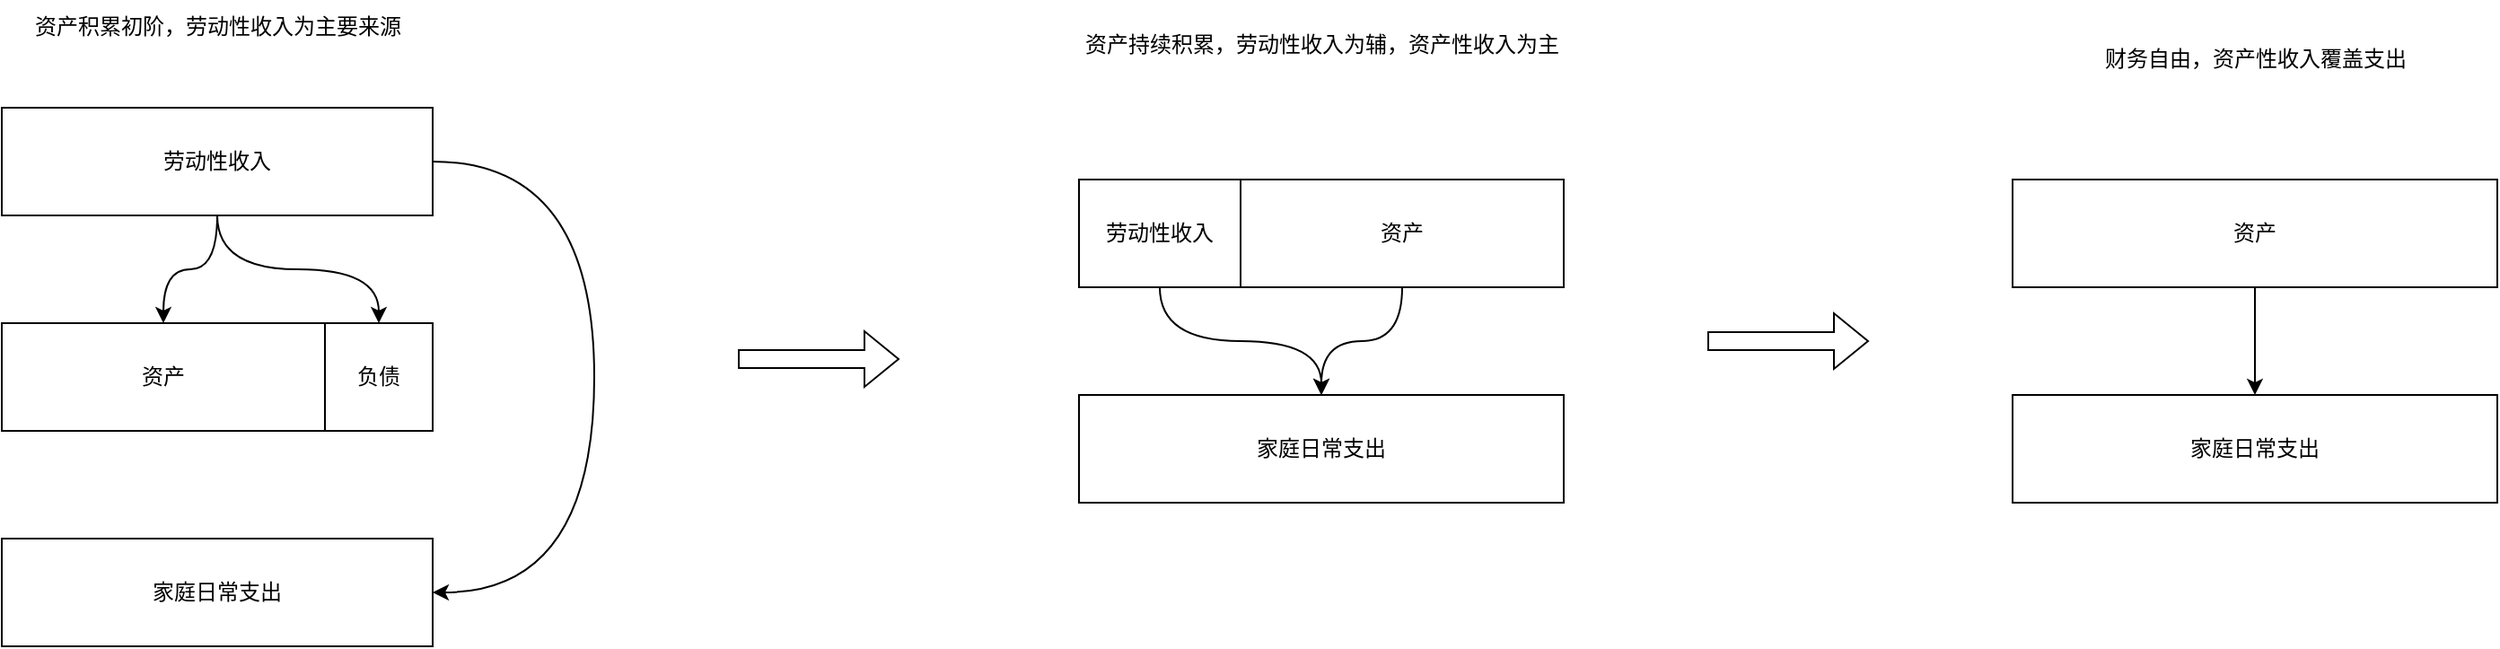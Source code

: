 <mxfile version="27.1.4">
  <diagram name="第 1 页" id="CYWFyeTTD18o7dz-RvWD">
    <mxGraphModel dx="1455" dy="771" grid="1" gridSize="10" guides="1" tooltips="1" connect="1" arrows="1" fold="1" page="1" pageScale="1" pageWidth="827" pageHeight="1169" math="0" shadow="0">
      <root>
        <mxCell id="0" />
        <mxCell id="1" parent="0" />
        <mxCell id="sQBODwW05UsRM0GQb3XB-1" style="edgeStyle=orthogonalEdgeStyle;curved=1;rounded=0;orthogonalLoop=1;jettySize=auto;html=1;" edge="1" parent="1" source="t3GGmba1jLIic4xetswU-1" target="t3GGmba1jLIic4xetswU-3">
          <mxGeometry relative="1" as="geometry" />
        </mxCell>
        <mxCell id="sQBODwW05UsRM0GQb3XB-2" style="edgeStyle=orthogonalEdgeStyle;curved=1;rounded=0;orthogonalLoop=1;jettySize=auto;html=1;" edge="1" parent="1" source="t3GGmba1jLIic4xetswU-1" target="t3GGmba1jLIic4xetswU-4">
          <mxGeometry relative="1" as="geometry" />
        </mxCell>
        <mxCell id="sQBODwW05UsRM0GQb3XB-4" style="edgeStyle=orthogonalEdgeStyle;curved=1;rounded=0;orthogonalLoop=1;jettySize=auto;html=1;entryX=1;entryY=0.5;entryDx=0;entryDy=0;" edge="1" parent="1" source="t3GGmba1jLIic4xetswU-1" target="t3GGmba1jLIic4xetswU-5">
          <mxGeometry relative="1" as="geometry">
            <Array as="points">
              <mxPoint x="490" y="110" />
              <mxPoint x="490" y="350" />
            </Array>
          </mxGeometry>
        </mxCell>
        <mxCell id="t3GGmba1jLIic4xetswU-1" value="劳动性收入" style="whiteSpace=wrap;html=1;" parent="1" vertex="1">
          <mxGeometry x="160" y="80" width="240" height="60" as="geometry" />
        </mxCell>
        <mxCell id="t3GGmba1jLIic4xetswU-3" value="资产" style="whiteSpace=wrap;html=1;" parent="1" vertex="1">
          <mxGeometry x="160" y="200" width="180" height="60" as="geometry" />
        </mxCell>
        <mxCell id="t3GGmba1jLIic4xetswU-4" value="负债" style="whiteSpace=wrap;html=1;" parent="1" vertex="1">
          <mxGeometry x="340" y="200" width="60" height="60" as="geometry" />
        </mxCell>
        <mxCell id="t3GGmba1jLIic4xetswU-5" value="家庭日常支出" style="whiteSpace=wrap;html=1;" parent="1" vertex="1">
          <mxGeometry x="160" y="320" width="240" height="60" as="geometry" />
        </mxCell>
        <mxCell id="sQBODwW05UsRM0GQb3XB-15" style="edgeStyle=orthogonalEdgeStyle;curved=1;rounded=0;orthogonalLoop=1;jettySize=auto;html=1;" edge="1" parent="1" source="sQBODwW05UsRM0GQb3XB-8" target="sQBODwW05UsRM0GQb3XB-11">
          <mxGeometry relative="1" as="geometry" />
        </mxCell>
        <mxCell id="sQBODwW05UsRM0GQb3XB-8" value="劳动性收入" style="whiteSpace=wrap;html=1;" vertex="1" parent="1">
          <mxGeometry x="760" y="120" width="90" height="60" as="geometry" />
        </mxCell>
        <mxCell id="sQBODwW05UsRM0GQb3XB-16" style="edgeStyle=orthogonalEdgeStyle;curved=1;rounded=0;orthogonalLoop=1;jettySize=auto;html=1;entryX=0.5;entryY=0;entryDx=0;entryDy=0;" edge="1" parent="1" source="sQBODwW05UsRM0GQb3XB-9" target="sQBODwW05UsRM0GQb3XB-11">
          <mxGeometry relative="1" as="geometry" />
        </mxCell>
        <mxCell id="sQBODwW05UsRM0GQb3XB-9" value="资产" style="whiteSpace=wrap;html=1;" vertex="1" parent="1">
          <mxGeometry x="850" y="120" width="180" height="60" as="geometry" />
        </mxCell>
        <mxCell id="sQBODwW05UsRM0GQb3XB-11" value="家庭日常支出" style="whiteSpace=wrap;html=1;" vertex="1" parent="1">
          <mxGeometry x="760" y="240" width="270" height="60" as="geometry" />
        </mxCell>
        <mxCell id="sQBODwW05UsRM0GQb3XB-12" value="" style="shape=flexArrow;endArrow=classic;html=1;rounded=0;curved=1;" edge="1" parent="1">
          <mxGeometry width="50" height="50" relative="1" as="geometry">
            <mxPoint x="570" y="220" as="sourcePoint" />
            <mxPoint x="660" y="220" as="targetPoint" />
          </mxGeometry>
        </mxCell>
        <mxCell id="sQBODwW05UsRM0GQb3XB-19" style="edgeStyle=orthogonalEdgeStyle;curved=1;rounded=0;orthogonalLoop=1;jettySize=auto;html=1;entryX=0.5;entryY=0;entryDx=0;entryDy=0;" edge="1" parent="1" source="sQBODwW05UsRM0GQb3XB-20" target="sQBODwW05UsRM0GQb3XB-22">
          <mxGeometry relative="1" as="geometry" />
        </mxCell>
        <mxCell id="sQBODwW05UsRM0GQb3XB-20" value="资产" style="whiteSpace=wrap;html=1;" vertex="1" parent="1">
          <mxGeometry x="1280" y="120" width="270" height="60" as="geometry" />
        </mxCell>
        <mxCell id="sQBODwW05UsRM0GQb3XB-22" value="家庭日常支出" style="whiteSpace=wrap;html=1;" vertex="1" parent="1">
          <mxGeometry x="1280" y="240" width="270" height="60" as="geometry" />
        </mxCell>
        <mxCell id="sQBODwW05UsRM0GQb3XB-24" value="" style="shape=flexArrow;endArrow=classic;html=1;rounded=0;curved=1;" edge="1" parent="1">
          <mxGeometry width="50" height="50" relative="1" as="geometry">
            <mxPoint x="1110" y="210" as="sourcePoint" />
            <mxPoint x="1200" y="210" as="targetPoint" />
          </mxGeometry>
        </mxCell>
        <mxCell id="sQBODwW05UsRM0GQb3XB-25" value="资产积累初阶，劳动性收入为主要来源" style="text;html=1;align=center;verticalAlign=middle;resizable=0;points=[];autosize=1;strokeColor=none;fillColor=none;" vertex="1" parent="1">
          <mxGeometry x="165" y="20" width="230" height="30" as="geometry" />
        </mxCell>
        <mxCell id="sQBODwW05UsRM0GQb3XB-26" value="资产持续积累，劳动性收入为辅，资产性收入为主" style="text;html=1;align=center;verticalAlign=middle;resizable=0;points=[];autosize=1;strokeColor=none;fillColor=none;" vertex="1" parent="1">
          <mxGeometry x="750" y="30" width="290" height="30" as="geometry" />
        </mxCell>
        <mxCell id="sQBODwW05UsRM0GQb3XB-27" value="财务自由，资产性收入覆盖支出" style="text;html=1;align=center;verticalAlign=middle;resizable=0;points=[];autosize=1;strokeColor=none;fillColor=none;" vertex="1" parent="1">
          <mxGeometry x="1320" y="38" width="190" height="30" as="geometry" />
        </mxCell>
      </root>
    </mxGraphModel>
  </diagram>
</mxfile>
